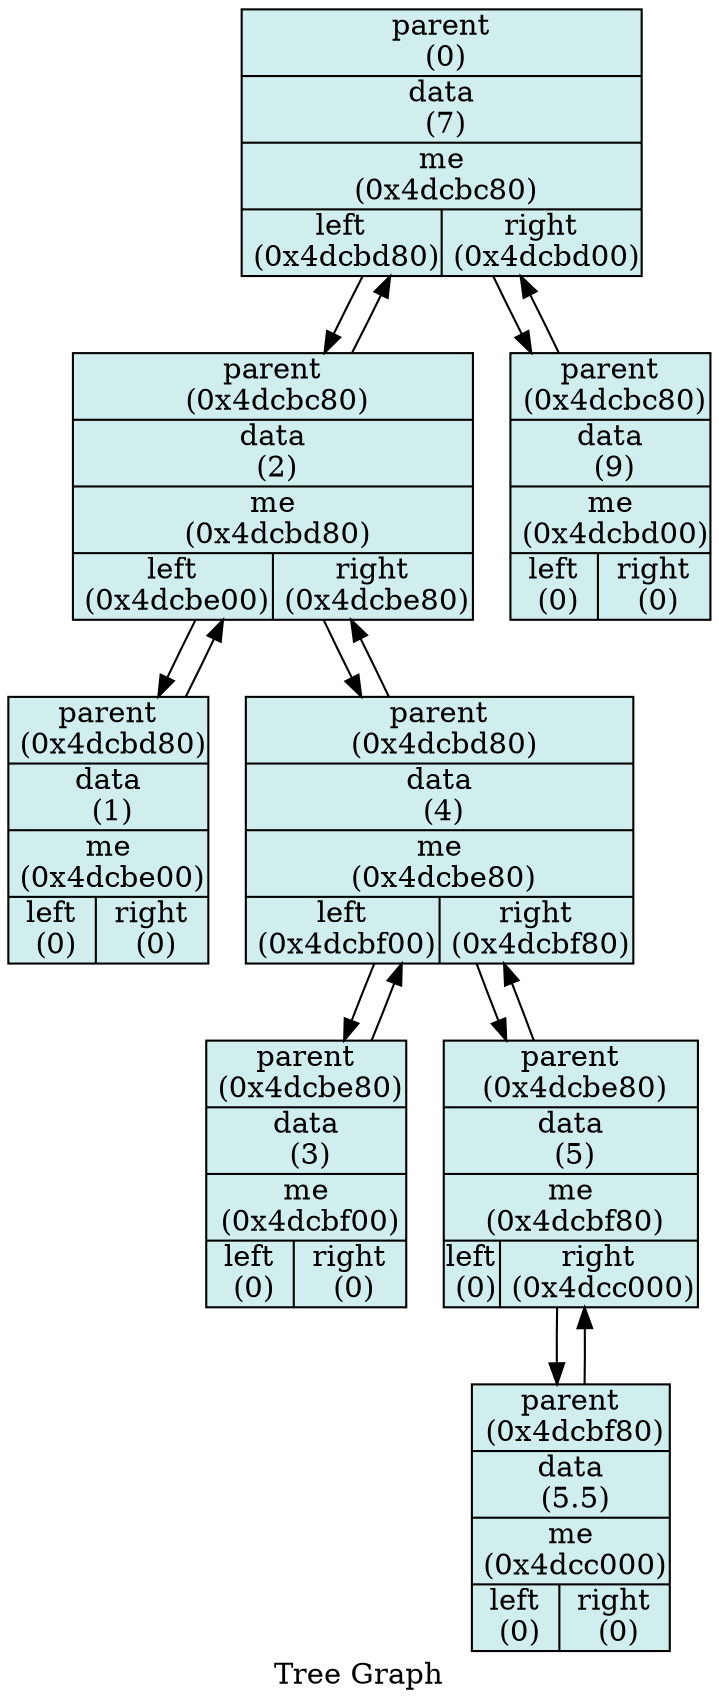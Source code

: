 digraph Tree {

	node [shape = "circle", style = "filled", fillcolor = "red",fontcolor = "#000000", margin = "0.01"];
	rankdir = "TB";

	label = "Tree Graph";

	"0x4dcbc80" [shape = "record", fillcolor="lightcyan2", label = "{ {parent\n (0) } |{data\n (7) } |{me\n (0x4dcbc80) } |{left\n (0x4dcbd80)   |right\n (0x4dcbd00) } }"];
	"0x4dcbc80"->"0x4dcbd80";
	"0x4dcbc80"->"0x4dcbd00";


	"0x4dcbd00" [shape = "record", fillcolor="lightcyan2", label = "{ {parent\n (0x4dcbc80) } |{data\n (9) } |{me\n (0x4dcbd00) } |{left\n (0)   |right\n (0) } }"];
	"0x4dcbd00"->"0x4dcbc80";


	"0x4dcbd80" [shape = "record", fillcolor="lightcyan2", label = "{ {parent\n (0x4dcbc80) } |{data\n (2) } |{me\n (0x4dcbd80) } |{left\n (0x4dcbe00)   |right\n (0x4dcbe80) } }"];
	"0x4dcbd80"->"0x4dcbc80";
	"0x4dcbd80"->"0x4dcbe00";
	"0x4dcbd80"->"0x4dcbe80";


	"0x4dcbe80" [shape = "record", fillcolor="lightcyan2", label = "{ {parent\n (0x4dcbd80) } |{data\n (4) } |{me\n (0x4dcbe80) } |{left\n (0x4dcbf00)   |right\n (0x4dcbf80) } }"];
	"0x4dcbe80"->"0x4dcbd80";
	"0x4dcbe80"->"0x4dcbf00";
	"0x4dcbe80"->"0x4dcbf80";


	"0x4dcbf80" [shape = "record", fillcolor="lightcyan2", label = "{ {parent\n (0x4dcbe80) } |{data\n (5) } |{me\n (0x4dcbf80) } |{left\n (0)   |right\n (0x4dcc000) } }"];
	"0x4dcbf80"->"0x4dcbe80";
	"0x4dcbf80"->"0x4dcc000";


	"0x4dcc000" [shape = "record", fillcolor="lightcyan2", label = "{ {parent\n (0x4dcbf80) } |{data\n (5.5) } |{me\n (0x4dcc000) } |{left\n (0)   |right\n (0) } }"];
	"0x4dcc000"->"0x4dcbf80";


	"0x4dcbf00" [shape = "record", fillcolor="lightcyan2", label = "{ {parent\n (0x4dcbe80) } |{data\n (3) } |{me\n (0x4dcbf00) } |{left\n (0)   |right\n (0) } }"];
	"0x4dcbf00"->"0x4dcbe80";


	"0x4dcbe00" [shape = "record", fillcolor="lightcyan2", label = "{ {parent\n (0x4dcbd80) } |{data\n (1) } |{me\n (0x4dcbe00) } |{left\n (0)   |right\n (0) } }"];
	"0x4dcbe00"->"0x4dcbd80";


}
